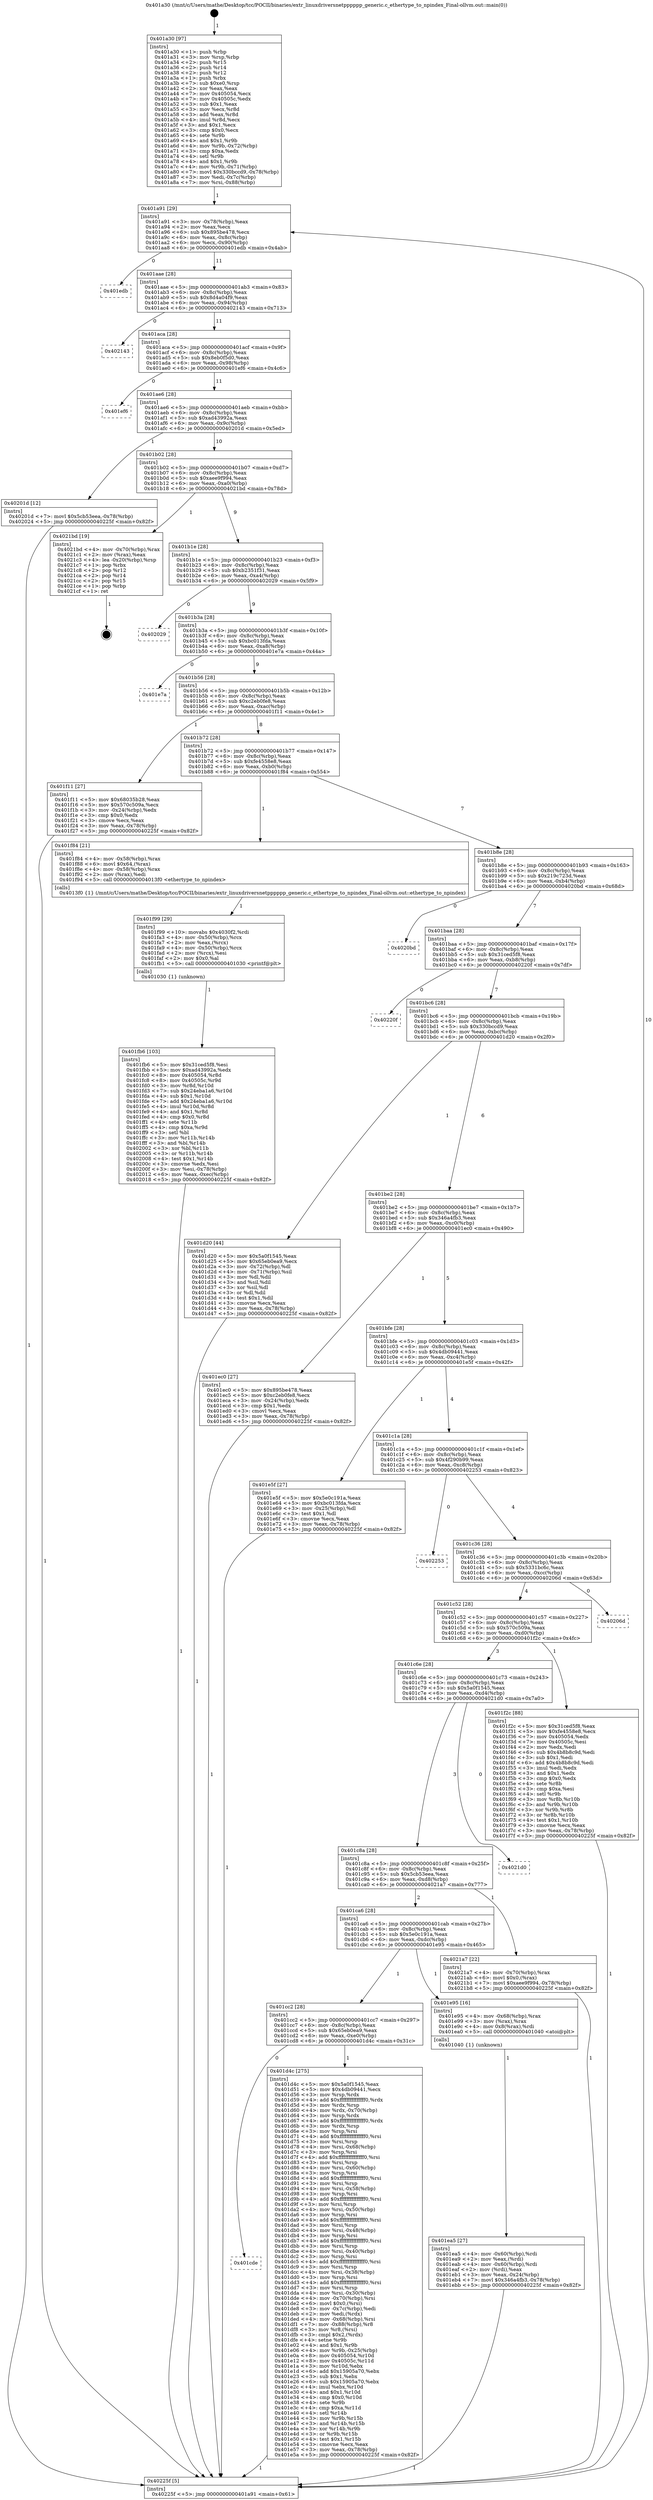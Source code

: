 digraph "0x401a30" {
  label = "0x401a30 (/mnt/c/Users/mathe/Desktop/tcc/POCII/binaries/extr_linuxdriversnetpppppp_generic.c_ethertype_to_npindex_Final-ollvm.out::main(0))"
  labelloc = "t"
  node[shape=record]

  Entry [label="",width=0.3,height=0.3,shape=circle,fillcolor=black,style=filled]
  "0x401a91" [label="{
     0x401a91 [29]\l
     | [instrs]\l
     &nbsp;&nbsp;0x401a91 \<+3\>: mov -0x78(%rbp),%eax\l
     &nbsp;&nbsp;0x401a94 \<+2\>: mov %eax,%ecx\l
     &nbsp;&nbsp;0x401a96 \<+6\>: sub $0x895be478,%ecx\l
     &nbsp;&nbsp;0x401a9c \<+6\>: mov %eax,-0x8c(%rbp)\l
     &nbsp;&nbsp;0x401aa2 \<+6\>: mov %ecx,-0x90(%rbp)\l
     &nbsp;&nbsp;0x401aa8 \<+6\>: je 0000000000401edb \<main+0x4ab\>\l
  }"]
  "0x401edb" [label="{
     0x401edb\l
  }", style=dashed]
  "0x401aae" [label="{
     0x401aae [28]\l
     | [instrs]\l
     &nbsp;&nbsp;0x401aae \<+5\>: jmp 0000000000401ab3 \<main+0x83\>\l
     &nbsp;&nbsp;0x401ab3 \<+6\>: mov -0x8c(%rbp),%eax\l
     &nbsp;&nbsp;0x401ab9 \<+5\>: sub $0x8d4a04f9,%eax\l
     &nbsp;&nbsp;0x401abe \<+6\>: mov %eax,-0x94(%rbp)\l
     &nbsp;&nbsp;0x401ac4 \<+6\>: je 0000000000402143 \<main+0x713\>\l
  }"]
  Exit [label="",width=0.3,height=0.3,shape=circle,fillcolor=black,style=filled,peripheries=2]
  "0x402143" [label="{
     0x402143\l
  }", style=dashed]
  "0x401aca" [label="{
     0x401aca [28]\l
     | [instrs]\l
     &nbsp;&nbsp;0x401aca \<+5\>: jmp 0000000000401acf \<main+0x9f\>\l
     &nbsp;&nbsp;0x401acf \<+6\>: mov -0x8c(%rbp),%eax\l
     &nbsp;&nbsp;0x401ad5 \<+5\>: sub $0x8eb0f5d0,%eax\l
     &nbsp;&nbsp;0x401ada \<+6\>: mov %eax,-0x98(%rbp)\l
     &nbsp;&nbsp;0x401ae0 \<+6\>: je 0000000000401ef6 \<main+0x4c6\>\l
  }"]
  "0x401fb6" [label="{
     0x401fb6 [103]\l
     | [instrs]\l
     &nbsp;&nbsp;0x401fb6 \<+5\>: mov $0x31ced5f8,%esi\l
     &nbsp;&nbsp;0x401fbb \<+5\>: mov $0xad43992a,%edx\l
     &nbsp;&nbsp;0x401fc0 \<+8\>: mov 0x405054,%r8d\l
     &nbsp;&nbsp;0x401fc8 \<+8\>: mov 0x40505c,%r9d\l
     &nbsp;&nbsp;0x401fd0 \<+3\>: mov %r8d,%r10d\l
     &nbsp;&nbsp;0x401fd3 \<+7\>: sub $0x24eba1a6,%r10d\l
     &nbsp;&nbsp;0x401fda \<+4\>: sub $0x1,%r10d\l
     &nbsp;&nbsp;0x401fde \<+7\>: add $0x24eba1a6,%r10d\l
     &nbsp;&nbsp;0x401fe5 \<+4\>: imul %r10d,%r8d\l
     &nbsp;&nbsp;0x401fe9 \<+4\>: and $0x1,%r8d\l
     &nbsp;&nbsp;0x401fed \<+4\>: cmp $0x0,%r8d\l
     &nbsp;&nbsp;0x401ff1 \<+4\>: sete %r11b\l
     &nbsp;&nbsp;0x401ff5 \<+4\>: cmp $0xa,%r9d\l
     &nbsp;&nbsp;0x401ff9 \<+3\>: setl %bl\l
     &nbsp;&nbsp;0x401ffc \<+3\>: mov %r11b,%r14b\l
     &nbsp;&nbsp;0x401fff \<+3\>: and %bl,%r14b\l
     &nbsp;&nbsp;0x402002 \<+3\>: xor %bl,%r11b\l
     &nbsp;&nbsp;0x402005 \<+3\>: or %r11b,%r14b\l
     &nbsp;&nbsp;0x402008 \<+4\>: test $0x1,%r14b\l
     &nbsp;&nbsp;0x40200c \<+3\>: cmovne %edx,%esi\l
     &nbsp;&nbsp;0x40200f \<+3\>: mov %esi,-0x78(%rbp)\l
     &nbsp;&nbsp;0x402012 \<+6\>: mov %eax,-0xec(%rbp)\l
     &nbsp;&nbsp;0x402018 \<+5\>: jmp 000000000040225f \<main+0x82f\>\l
  }"]
  "0x401ef6" [label="{
     0x401ef6\l
  }", style=dashed]
  "0x401ae6" [label="{
     0x401ae6 [28]\l
     | [instrs]\l
     &nbsp;&nbsp;0x401ae6 \<+5\>: jmp 0000000000401aeb \<main+0xbb\>\l
     &nbsp;&nbsp;0x401aeb \<+6\>: mov -0x8c(%rbp),%eax\l
     &nbsp;&nbsp;0x401af1 \<+5\>: sub $0xad43992a,%eax\l
     &nbsp;&nbsp;0x401af6 \<+6\>: mov %eax,-0x9c(%rbp)\l
     &nbsp;&nbsp;0x401afc \<+6\>: je 000000000040201d \<main+0x5ed\>\l
  }"]
  "0x401f99" [label="{
     0x401f99 [29]\l
     | [instrs]\l
     &nbsp;&nbsp;0x401f99 \<+10\>: movabs $0x4030f2,%rdi\l
     &nbsp;&nbsp;0x401fa3 \<+4\>: mov -0x50(%rbp),%rcx\l
     &nbsp;&nbsp;0x401fa7 \<+2\>: mov %eax,(%rcx)\l
     &nbsp;&nbsp;0x401fa9 \<+4\>: mov -0x50(%rbp),%rcx\l
     &nbsp;&nbsp;0x401fad \<+2\>: mov (%rcx),%esi\l
     &nbsp;&nbsp;0x401faf \<+2\>: mov $0x0,%al\l
     &nbsp;&nbsp;0x401fb1 \<+5\>: call 0000000000401030 \<printf@plt\>\l
     | [calls]\l
     &nbsp;&nbsp;0x401030 \{1\} (unknown)\l
  }"]
  "0x40201d" [label="{
     0x40201d [12]\l
     | [instrs]\l
     &nbsp;&nbsp;0x40201d \<+7\>: movl $0x5cb53eea,-0x78(%rbp)\l
     &nbsp;&nbsp;0x402024 \<+5\>: jmp 000000000040225f \<main+0x82f\>\l
  }"]
  "0x401b02" [label="{
     0x401b02 [28]\l
     | [instrs]\l
     &nbsp;&nbsp;0x401b02 \<+5\>: jmp 0000000000401b07 \<main+0xd7\>\l
     &nbsp;&nbsp;0x401b07 \<+6\>: mov -0x8c(%rbp),%eax\l
     &nbsp;&nbsp;0x401b0d \<+5\>: sub $0xaee9f994,%eax\l
     &nbsp;&nbsp;0x401b12 \<+6\>: mov %eax,-0xa0(%rbp)\l
     &nbsp;&nbsp;0x401b18 \<+6\>: je 00000000004021bd \<main+0x78d\>\l
  }"]
  "0x401ea5" [label="{
     0x401ea5 [27]\l
     | [instrs]\l
     &nbsp;&nbsp;0x401ea5 \<+4\>: mov -0x60(%rbp),%rdi\l
     &nbsp;&nbsp;0x401ea9 \<+2\>: mov %eax,(%rdi)\l
     &nbsp;&nbsp;0x401eab \<+4\>: mov -0x60(%rbp),%rdi\l
     &nbsp;&nbsp;0x401eaf \<+2\>: mov (%rdi),%eax\l
     &nbsp;&nbsp;0x401eb1 \<+3\>: mov %eax,-0x24(%rbp)\l
     &nbsp;&nbsp;0x401eb4 \<+7\>: movl $0x346a4fb3,-0x78(%rbp)\l
     &nbsp;&nbsp;0x401ebb \<+5\>: jmp 000000000040225f \<main+0x82f\>\l
  }"]
  "0x4021bd" [label="{
     0x4021bd [19]\l
     | [instrs]\l
     &nbsp;&nbsp;0x4021bd \<+4\>: mov -0x70(%rbp),%rax\l
     &nbsp;&nbsp;0x4021c1 \<+2\>: mov (%rax),%eax\l
     &nbsp;&nbsp;0x4021c3 \<+4\>: lea -0x20(%rbp),%rsp\l
     &nbsp;&nbsp;0x4021c7 \<+1\>: pop %rbx\l
     &nbsp;&nbsp;0x4021c8 \<+2\>: pop %r12\l
     &nbsp;&nbsp;0x4021ca \<+2\>: pop %r14\l
     &nbsp;&nbsp;0x4021cc \<+2\>: pop %r15\l
     &nbsp;&nbsp;0x4021ce \<+1\>: pop %rbp\l
     &nbsp;&nbsp;0x4021cf \<+1\>: ret\l
  }"]
  "0x401b1e" [label="{
     0x401b1e [28]\l
     | [instrs]\l
     &nbsp;&nbsp;0x401b1e \<+5\>: jmp 0000000000401b23 \<main+0xf3\>\l
     &nbsp;&nbsp;0x401b23 \<+6\>: mov -0x8c(%rbp),%eax\l
     &nbsp;&nbsp;0x401b29 \<+5\>: sub $0xb2351f31,%eax\l
     &nbsp;&nbsp;0x401b2e \<+6\>: mov %eax,-0xa4(%rbp)\l
     &nbsp;&nbsp;0x401b34 \<+6\>: je 0000000000402029 \<main+0x5f9\>\l
  }"]
  "0x401cde" [label="{
     0x401cde\l
  }", style=dashed]
  "0x402029" [label="{
     0x402029\l
  }", style=dashed]
  "0x401b3a" [label="{
     0x401b3a [28]\l
     | [instrs]\l
     &nbsp;&nbsp;0x401b3a \<+5\>: jmp 0000000000401b3f \<main+0x10f\>\l
     &nbsp;&nbsp;0x401b3f \<+6\>: mov -0x8c(%rbp),%eax\l
     &nbsp;&nbsp;0x401b45 \<+5\>: sub $0xbc013fda,%eax\l
     &nbsp;&nbsp;0x401b4a \<+6\>: mov %eax,-0xa8(%rbp)\l
     &nbsp;&nbsp;0x401b50 \<+6\>: je 0000000000401e7a \<main+0x44a\>\l
  }"]
  "0x401d4c" [label="{
     0x401d4c [275]\l
     | [instrs]\l
     &nbsp;&nbsp;0x401d4c \<+5\>: mov $0x5a0f1545,%eax\l
     &nbsp;&nbsp;0x401d51 \<+5\>: mov $0x4db09441,%ecx\l
     &nbsp;&nbsp;0x401d56 \<+3\>: mov %rsp,%rdx\l
     &nbsp;&nbsp;0x401d59 \<+4\>: add $0xfffffffffffffff0,%rdx\l
     &nbsp;&nbsp;0x401d5d \<+3\>: mov %rdx,%rsp\l
     &nbsp;&nbsp;0x401d60 \<+4\>: mov %rdx,-0x70(%rbp)\l
     &nbsp;&nbsp;0x401d64 \<+3\>: mov %rsp,%rdx\l
     &nbsp;&nbsp;0x401d67 \<+4\>: add $0xfffffffffffffff0,%rdx\l
     &nbsp;&nbsp;0x401d6b \<+3\>: mov %rdx,%rsp\l
     &nbsp;&nbsp;0x401d6e \<+3\>: mov %rsp,%rsi\l
     &nbsp;&nbsp;0x401d71 \<+4\>: add $0xfffffffffffffff0,%rsi\l
     &nbsp;&nbsp;0x401d75 \<+3\>: mov %rsi,%rsp\l
     &nbsp;&nbsp;0x401d78 \<+4\>: mov %rsi,-0x68(%rbp)\l
     &nbsp;&nbsp;0x401d7c \<+3\>: mov %rsp,%rsi\l
     &nbsp;&nbsp;0x401d7f \<+4\>: add $0xfffffffffffffff0,%rsi\l
     &nbsp;&nbsp;0x401d83 \<+3\>: mov %rsi,%rsp\l
     &nbsp;&nbsp;0x401d86 \<+4\>: mov %rsi,-0x60(%rbp)\l
     &nbsp;&nbsp;0x401d8a \<+3\>: mov %rsp,%rsi\l
     &nbsp;&nbsp;0x401d8d \<+4\>: add $0xfffffffffffffff0,%rsi\l
     &nbsp;&nbsp;0x401d91 \<+3\>: mov %rsi,%rsp\l
     &nbsp;&nbsp;0x401d94 \<+4\>: mov %rsi,-0x58(%rbp)\l
     &nbsp;&nbsp;0x401d98 \<+3\>: mov %rsp,%rsi\l
     &nbsp;&nbsp;0x401d9b \<+4\>: add $0xfffffffffffffff0,%rsi\l
     &nbsp;&nbsp;0x401d9f \<+3\>: mov %rsi,%rsp\l
     &nbsp;&nbsp;0x401da2 \<+4\>: mov %rsi,-0x50(%rbp)\l
     &nbsp;&nbsp;0x401da6 \<+3\>: mov %rsp,%rsi\l
     &nbsp;&nbsp;0x401da9 \<+4\>: add $0xfffffffffffffff0,%rsi\l
     &nbsp;&nbsp;0x401dad \<+3\>: mov %rsi,%rsp\l
     &nbsp;&nbsp;0x401db0 \<+4\>: mov %rsi,-0x48(%rbp)\l
     &nbsp;&nbsp;0x401db4 \<+3\>: mov %rsp,%rsi\l
     &nbsp;&nbsp;0x401db7 \<+4\>: add $0xfffffffffffffff0,%rsi\l
     &nbsp;&nbsp;0x401dbb \<+3\>: mov %rsi,%rsp\l
     &nbsp;&nbsp;0x401dbe \<+4\>: mov %rsi,-0x40(%rbp)\l
     &nbsp;&nbsp;0x401dc2 \<+3\>: mov %rsp,%rsi\l
     &nbsp;&nbsp;0x401dc5 \<+4\>: add $0xfffffffffffffff0,%rsi\l
     &nbsp;&nbsp;0x401dc9 \<+3\>: mov %rsi,%rsp\l
     &nbsp;&nbsp;0x401dcc \<+4\>: mov %rsi,-0x38(%rbp)\l
     &nbsp;&nbsp;0x401dd0 \<+3\>: mov %rsp,%rsi\l
     &nbsp;&nbsp;0x401dd3 \<+4\>: add $0xfffffffffffffff0,%rsi\l
     &nbsp;&nbsp;0x401dd7 \<+3\>: mov %rsi,%rsp\l
     &nbsp;&nbsp;0x401dda \<+4\>: mov %rsi,-0x30(%rbp)\l
     &nbsp;&nbsp;0x401dde \<+4\>: mov -0x70(%rbp),%rsi\l
     &nbsp;&nbsp;0x401de2 \<+6\>: movl $0x0,(%rsi)\l
     &nbsp;&nbsp;0x401de8 \<+3\>: mov -0x7c(%rbp),%edi\l
     &nbsp;&nbsp;0x401deb \<+2\>: mov %edi,(%rdx)\l
     &nbsp;&nbsp;0x401ded \<+4\>: mov -0x68(%rbp),%rsi\l
     &nbsp;&nbsp;0x401df1 \<+7\>: mov -0x88(%rbp),%r8\l
     &nbsp;&nbsp;0x401df8 \<+3\>: mov %r8,(%rsi)\l
     &nbsp;&nbsp;0x401dfb \<+3\>: cmpl $0x2,(%rdx)\l
     &nbsp;&nbsp;0x401dfe \<+4\>: setne %r9b\l
     &nbsp;&nbsp;0x401e02 \<+4\>: and $0x1,%r9b\l
     &nbsp;&nbsp;0x401e06 \<+4\>: mov %r9b,-0x25(%rbp)\l
     &nbsp;&nbsp;0x401e0a \<+8\>: mov 0x405054,%r10d\l
     &nbsp;&nbsp;0x401e12 \<+8\>: mov 0x40505c,%r11d\l
     &nbsp;&nbsp;0x401e1a \<+3\>: mov %r10d,%ebx\l
     &nbsp;&nbsp;0x401e1d \<+6\>: add $0x15905a70,%ebx\l
     &nbsp;&nbsp;0x401e23 \<+3\>: sub $0x1,%ebx\l
     &nbsp;&nbsp;0x401e26 \<+6\>: sub $0x15905a70,%ebx\l
     &nbsp;&nbsp;0x401e2c \<+4\>: imul %ebx,%r10d\l
     &nbsp;&nbsp;0x401e30 \<+4\>: and $0x1,%r10d\l
     &nbsp;&nbsp;0x401e34 \<+4\>: cmp $0x0,%r10d\l
     &nbsp;&nbsp;0x401e38 \<+4\>: sete %r9b\l
     &nbsp;&nbsp;0x401e3c \<+4\>: cmp $0xa,%r11d\l
     &nbsp;&nbsp;0x401e40 \<+4\>: setl %r14b\l
     &nbsp;&nbsp;0x401e44 \<+3\>: mov %r9b,%r15b\l
     &nbsp;&nbsp;0x401e47 \<+3\>: and %r14b,%r15b\l
     &nbsp;&nbsp;0x401e4a \<+3\>: xor %r14b,%r9b\l
     &nbsp;&nbsp;0x401e4d \<+3\>: or %r9b,%r15b\l
     &nbsp;&nbsp;0x401e50 \<+4\>: test $0x1,%r15b\l
     &nbsp;&nbsp;0x401e54 \<+3\>: cmovne %ecx,%eax\l
     &nbsp;&nbsp;0x401e57 \<+3\>: mov %eax,-0x78(%rbp)\l
     &nbsp;&nbsp;0x401e5a \<+5\>: jmp 000000000040225f \<main+0x82f\>\l
  }"]
  "0x401e7a" [label="{
     0x401e7a\l
  }", style=dashed]
  "0x401b56" [label="{
     0x401b56 [28]\l
     | [instrs]\l
     &nbsp;&nbsp;0x401b56 \<+5\>: jmp 0000000000401b5b \<main+0x12b\>\l
     &nbsp;&nbsp;0x401b5b \<+6\>: mov -0x8c(%rbp),%eax\l
     &nbsp;&nbsp;0x401b61 \<+5\>: sub $0xc2eb0fe8,%eax\l
     &nbsp;&nbsp;0x401b66 \<+6\>: mov %eax,-0xac(%rbp)\l
     &nbsp;&nbsp;0x401b6c \<+6\>: je 0000000000401f11 \<main+0x4e1\>\l
  }"]
  "0x401cc2" [label="{
     0x401cc2 [28]\l
     | [instrs]\l
     &nbsp;&nbsp;0x401cc2 \<+5\>: jmp 0000000000401cc7 \<main+0x297\>\l
     &nbsp;&nbsp;0x401cc7 \<+6\>: mov -0x8c(%rbp),%eax\l
     &nbsp;&nbsp;0x401ccd \<+5\>: sub $0x65eb0ea9,%eax\l
     &nbsp;&nbsp;0x401cd2 \<+6\>: mov %eax,-0xe0(%rbp)\l
     &nbsp;&nbsp;0x401cd8 \<+6\>: je 0000000000401d4c \<main+0x31c\>\l
  }"]
  "0x401f11" [label="{
     0x401f11 [27]\l
     | [instrs]\l
     &nbsp;&nbsp;0x401f11 \<+5\>: mov $0x68035b28,%eax\l
     &nbsp;&nbsp;0x401f16 \<+5\>: mov $0x570c509a,%ecx\l
     &nbsp;&nbsp;0x401f1b \<+3\>: mov -0x24(%rbp),%edx\l
     &nbsp;&nbsp;0x401f1e \<+3\>: cmp $0x0,%edx\l
     &nbsp;&nbsp;0x401f21 \<+3\>: cmove %ecx,%eax\l
     &nbsp;&nbsp;0x401f24 \<+3\>: mov %eax,-0x78(%rbp)\l
     &nbsp;&nbsp;0x401f27 \<+5\>: jmp 000000000040225f \<main+0x82f\>\l
  }"]
  "0x401b72" [label="{
     0x401b72 [28]\l
     | [instrs]\l
     &nbsp;&nbsp;0x401b72 \<+5\>: jmp 0000000000401b77 \<main+0x147\>\l
     &nbsp;&nbsp;0x401b77 \<+6\>: mov -0x8c(%rbp),%eax\l
     &nbsp;&nbsp;0x401b7d \<+5\>: sub $0xfe4558e8,%eax\l
     &nbsp;&nbsp;0x401b82 \<+6\>: mov %eax,-0xb0(%rbp)\l
     &nbsp;&nbsp;0x401b88 \<+6\>: je 0000000000401f84 \<main+0x554\>\l
  }"]
  "0x401e95" [label="{
     0x401e95 [16]\l
     | [instrs]\l
     &nbsp;&nbsp;0x401e95 \<+4\>: mov -0x68(%rbp),%rax\l
     &nbsp;&nbsp;0x401e99 \<+3\>: mov (%rax),%rax\l
     &nbsp;&nbsp;0x401e9c \<+4\>: mov 0x8(%rax),%rdi\l
     &nbsp;&nbsp;0x401ea0 \<+5\>: call 0000000000401040 \<atoi@plt\>\l
     | [calls]\l
     &nbsp;&nbsp;0x401040 \{1\} (unknown)\l
  }"]
  "0x401f84" [label="{
     0x401f84 [21]\l
     | [instrs]\l
     &nbsp;&nbsp;0x401f84 \<+4\>: mov -0x58(%rbp),%rax\l
     &nbsp;&nbsp;0x401f88 \<+6\>: movl $0x64,(%rax)\l
     &nbsp;&nbsp;0x401f8e \<+4\>: mov -0x58(%rbp),%rax\l
     &nbsp;&nbsp;0x401f92 \<+2\>: mov (%rax),%edi\l
     &nbsp;&nbsp;0x401f94 \<+5\>: call 00000000004013f0 \<ethertype_to_npindex\>\l
     | [calls]\l
     &nbsp;&nbsp;0x4013f0 \{1\} (/mnt/c/Users/mathe/Desktop/tcc/POCII/binaries/extr_linuxdriversnetpppppp_generic.c_ethertype_to_npindex_Final-ollvm.out::ethertype_to_npindex)\l
  }"]
  "0x401b8e" [label="{
     0x401b8e [28]\l
     | [instrs]\l
     &nbsp;&nbsp;0x401b8e \<+5\>: jmp 0000000000401b93 \<main+0x163\>\l
     &nbsp;&nbsp;0x401b93 \<+6\>: mov -0x8c(%rbp),%eax\l
     &nbsp;&nbsp;0x401b99 \<+5\>: sub $0x219c723d,%eax\l
     &nbsp;&nbsp;0x401b9e \<+6\>: mov %eax,-0xb4(%rbp)\l
     &nbsp;&nbsp;0x401ba4 \<+6\>: je 00000000004020bd \<main+0x68d\>\l
  }"]
  "0x401ca6" [label="{
     0x401ca6 [28]\l
     | [instrs]\l
     &nbsp;&nbsp;0x401ca6 \<+5\>: jmp 0000000000401cab \<main+0x27b\>\l
     &nbsp;&nbsp;0x401cab \<+6\>: mov -0x8c(%rbp),%eax\l
     &nbsp;&nbsp;0x401cb1 \<+5\>: sub $0x5e0c191a,%eax\l
     &nbsp;&nbsp;0x401cb6 \<+6\>: mov %eax,-0xdc(%rbp)\l
     &nbsp;&nbsp;0x401cbc \<+6\>: je 0000000000401e95 \<main+0x465\>\l
  }"]
  "0x4020bd" [label="{
     0x4020bd\l
  }", style=dashed]
  "0x401baa" [label="{
     0x401baa [28]\l
     | [instrs]\l
     &nbsp;&nbsp;0x401baa \<+5\>: jmp 0000000000401baf \<main+0x17f\>\l
     &nbsp;&nbsp;0x401baf \<+6\>: mov -0x8c(%rbp),%eax\l
     &nbsp;&nbsp;0x401bb5 \<+5\>: sub $0x31ced5f8,%eax\l
     &nbsp;&nbsp;0x401bba \<+6\>: mov %eax,-0xb8(%rbp)\l
     &nbsp;&nbsp;0x401bc0 \<+6\>: je 000000000040220f \<main+0x7df\>\l
  }"]
  "0x4021a7" [label="{
     0x4021a7 [22]\l
     | [instrs]\l
     &nbsp;&nbsp;0x4021a7 \<+4\>: mov -0x70(%rbp),%rax\l
     &nbsp;&nbsp;0x4021ab \<+6\>: movl $0x0,(%rax)\l
     &nbsp;&nbsp;0x4021b1 \<+7\>: movl $0xaee9f994,-0x78(%rbp)\l
     &nbsp;&nbsp;0x4021b8 \<+5\>: jmp 000000000040225f \<main+0x82f\>\l
  }"]
  "0x40220f" [label="{
     0x40220f\l
  }", style=dashed]
  "0x401bc6" [label="{
     0x401bc6 [28]\l
     | [instrs]\l
     &nbsp;&nbsp;0x401bc6 \<+5\>: jmp 0000000000401bcb \<main+0x19b\>\l
     &nbsp;&nbsp;0x401bcb \<+6\>: mov -0x8c(%rbp),%eax\l
     &nbsp;&nbsp;0x401bd1 \<+5\>: sub $0x330bccd9,%eax\l
     &nbsp;&nbsp;0x401bd6 \<+6\>: mov %eax,-0xbc(%rbp)\l
     &nbsp;&nbsp;0x401bdc \<+6\>: je 0000000000401d20 \<main+0x2f0\>\l
  }"]
  "0x401c8a" [label="{
     0x401c8a [28]\l
     | [instrs]\l
     &nbsp;&nbsp;0x401c8a \<+5\>: jmp 0000000000401c8f \<main+0x25f\>\l
     &nbsp;&nbsp;0x401c8f \<+6\>: mov -0x8c(%rbp),%eax\l
     &nbsp;&nbsp;0x401c95 \<+5\>: sub $0x5cb53eea,%eax\l
     &nbsp;&nbsp;0x401c9a \<+6\>: mov %eax,-0xd8(%rbp)\l
     &nbsp;&nbsp;0x401ca0 \<+6\>: je 00000000004021a7 \<main+0x777\>\l
  }"]
  "0x401d20" [label="{
     0x401d20 [44]\l
     | [instrs]\l
     &nbsp;&nbsp;0x401d20 \<+5\>: mov $0x5a0f1545,%eax\l
     &nbsp;&nbsp;0x401d25 \<+5\>: mov $0x65eb0ea9,%ecx\l
     &nbsp;&nbsp;0x401d2a \<+3\>: mov -0x72(%rbp),%dl\l
     &nbsp;&nbsp;0x401d2d \<+4\>: mov -0x71(%rbp),%sil\l
     &nbsp;&nbsp;0x401d31 \<+3\>: mov %dl,%dil\l
     &nbsp;&nbsp;0x401d34 \<+3\>: and %sil,%dil\l
     &nbsp;&nbsp;0x401d37 \<+3\>: xor %sil,%dl\l
     &nbsp;&nbsp;0x401d3a \<+3\>: or %dl,%dil\l
     &nbsp;&nbsp;0x401d3d \<+4\>: test $0x1,%dil\l
     &nbsp;&nbsp;0x401d41 \<+3\>: cmovne %ecx,%eax\l
     &nbsp;&nbsp;0x401d44 \<+3\>: mov %eax,-0x78(%rbp)\l
     &nbsp;&nbsp;0x401d47 \<+5\>: jmp 000000000040225f \<main+0x82f\>\l
  }"]
  "0x401be2" [label="{
     0x401be2 [28]\l
     | [instrs]\l
     &nbsp;&nbsp;0x401be2 \<+5\>: jmp 0000000000401be7 \<main+0x1b7\>\l
     &nbsp;&nbsp;0x401be7 \<+6\>: mov -0x8c(%rbp),%eax\l
     &nbsp;&nbsp;0x401bed \<+5\>: sub $0x346a4fb3,%eax\l
     &nbsp;&nbsp;0x401bf2 \<+6\>: mov %eax,-0xc0(%rbp)\l
     &nbsp;&nbsp;0x401bf8 \<+6\>: je 0000000000401ec0 \<main+0x490\>\l
  }"]
  "0x40225f" [label="{
     0x40225f [5]\l
     | [instrs]\l
     &nbsp;&nbsp;0x40225f \<+5\>: jmp 0000000000401a91 \<main+0x61\>\l
  }"]
  "0x401a30" [label="{
     0x401a30 [97]\l
     | [instrs]\l
     &nbsp;&nbsp;0x401a30 \<+1\>: push %rbp\l
     &nbsp;&nbsp;0x401a31 \<+3\>: mov %rsp,%rbp\l
     &nbsp;&nbsp;0x401a34 \<+2\>: push %r15\l
     &nbsp;&nbsp;0x401a36 \<+2\>: push %r14\l
     &nbsp;&nbsp;0x401a38 \<+2\>: push %r12\l
     &nbsp;&nbsp;0x401a3a \<+1\>: push %rbx\l
     &nbsp;&nbsp;0x401a3b \<+7\>: sub $0xe0,%rsp\l
     &nbsp;&nbsp;0x401a42 \<+2\>: xor %eax,%eax\l
     &nbsp;&nbsp;0x401a44 \<+7\>: mov 0x405054,%ecx\l
     &nbsp;&nbsp;0x401a4b \<+7\>: mov 0x40505c,%edx\l
     &nbsp;&nbsp;0x401a52 \<+3\>: sub $0x1,%eax\l
     &nbsp;&nbsp;0x401a55 \<+3\>: mov %ecx,%r8d\l
     &nbsp;&nbsp;0x401a58 \<+3\>: add %eax,%r8d\l
     &nbsp;&nbsp;0x401a5b \<+4\>: imul %r8d,%ecx\l
     &nbsp;&nbsp;0x401a5f \<+3\>: and $0x1,%ecx\l
     &nbsp;&nbsp;0x401a62 \<+3\>: cmp $0x0,%ecx\l
     &nbsp;&nbsp;0x401a65 \<+4\>: sete %r9b\l
     &nbsp;&nbsp;0x401a69 \<+4\>: and $0x1,%r9b\l
     &nbsp;&nbsp;0x401a6d \<+4\>: mov %r9b,-0x72(%rbp)\l
     &nbsp;&nbsp;0x401a71 \<+3\>: cmp $0xa,%edx\l
     &nbsp;&nbsp;0x401a74 \<+4\>: setl %r9b\l
     &nbsp;&nbsp;0x401a78 \<+4\>: and $0x1,%r9b\l
     &nbsp;&nbsp;0x401a7c \<+4\>: mov %r9b,-0x71(%rbp)\l
     &nbsp;&nbsp;0x401a80 \<+7\>: movl $0x330bccd9,-0x78(%rbp)\l
     &nbsp;&nbsp;0x401a87 \<+3\>: mov %edi,-0x7c(%rbp)\l
     &nbsp;&nbsp;0x401a8a \<+7\>: mov %rsi,-0x88(%rbp)\l
  }"]
  "0x4021d0" [label="{
     0x4021d0\l
  }", style=dashed]
  "0x401ec0" [label="{
     0x401ec0 [27]\l
     | [instrs]\l
     &nbsp;&nbsp;0x401ec0 \<+5\>: mov $0x895be478,%eax\l
     &nbsp;&nbsp;0x401ec5 \<+5\>: mov $0xc2eb0fe8,%ecx\l
     &nbsp;&nbsp;0x401eca \<+3\>: mov -0x24(%rbp),%edx\l
     &nbsp;&nbsp;0x401ecd \<+3\>: cmp $0x1,%edx\l
     &nbsp;&nbsp;0x401ed0 \<+3\>: cmovl %ecx,%eax\l
     &nbsp;&nbsp;0x401ed3 \<+3\>: mov %eax,-0x78(%rbp)\l
     &nbsp;&nbsp;0x401ed6 \<+5\>: jmp 000000000040225f \<main+0x82f\>\l
  }"]
  "0x401bfe" [label="{
     0x401bfe [28]\l
     | [instrs]\l
     &nbsp;&nbsp;0x401bfe \<+5\>: jmp 0000000000401c03 \<main+0x1d3\>\l
     &nbsp;&nbsp;0x401c03 \<+6\>: mov -0x8c(%rbp),%eax\l
     &nbsp;&nbsp;0x401c09 \<+5\>: sub $0x4db09441,%eax\l
     &nbsp;&nbsp;0x401c0e \<+6\>: mov %eax,-0xc4(%rbp)\l
     &nbsp;&nbsp;0x401c14 \<+6\>: je 0000000000401e5f \<main+0x42f\>\l
  }"]
  "0x401c6e" [label="{
     0x401c6e [28]\l
     | [instrs]\l
     &nbsp;&nbsp;0x401c6e \<+5\>: jmp 0000000000401c73 \<main+0x243\>\l
     &nbsp;&nbsp;0x401c73 \<+6\>: mov -0x8c(%rbp),%eax\l
     &nbsp;&nbsp;0x401c79 \<+5\>: sub $0x5a0f1545,%eax\l
     &nbsp;&nbsp;0x401c7e \<+6\>: mov %eax,-0xd4(%rbp)\l
     &nbsp;&nbsp;0x401c84 \<+6\>: je 00000000004021d0 \<main+0x7a0\>\l
  }"]
  "0x401e5f" [label="{
     0x401e5f [27]\l
     | [instrs]\l
     &nbsp;&nbsp;0x401e5f \<+5\>: mov $0x5e0c191a,%eax\l
     &nbsp;&nbsp;0x401e64 \<+5\>: mov $0xbc013fda,%ecx\l
     &nbsp;&nbsp;0x401e69 \<+3\>: mov -0x25(%rbp),%dl\l
     &nbsp;&nbsp;0x401e6c \<+3\>: test $0x1,%dl\l
     &nbsp;&nbsp;0x401e6f \<+3\>: cmovne %ecx,%eax\l
     &nbsp;&nbsp;0x401e72 \<+3\>: mov %eax,-0x78(%rbp)\l
     &nbsp;&nbsp;0x401e75 \<+5\>: jmp 000000000040225f \<main+0x82f\>\l
  }"]
  "0x401c1a" [label="{
     0x401c1a [28]\l
     | [instrs]\l
     &nbsp;&nbsp;0x401c1a \<+5\>: jmp 0000000000401c1f \<main+0x1ef\>\l
     &nbsp;&nbsp;0x401c1f \<+6\>: mov -0x8c(%rbp),%eax\l
     &nbsp;&nbsp;0x401c25 \<+5\>: sub $0x4f290b99,%eax\l
     &nbsp;&nbsp;0x401c2a \<+6\>: mov %eax,-0xc8(%rbp)\l
     &nbsp;&nbsp;0x401c30 \<+6\>: je 0000000000402253 \<main+0x823\>\l
  }"]
  "0x401f2c" [label="{
     0x401f2c [88]\l
     | [instrs]\l
     &nbsp;&nbsp;0x401f2c \<+5\>: mov $0x31ced5f8,%eax\l
     &nbsp;&nbsp;0x401f31 \<+5\>: mov $0xfe4558e8,%ecx\l
     &nbsp;&nbsp;0x401f36 \<+7\>: mov 0x405054,%edx\l
     &nbsp;&nbsp;0x401f3d \<+7\>: mov 0x40505c,%esi\l
     &nbsp;&nbsp;0x401f44 \<+2\>: mov %edx,%edi\l
     &nbsp;&nbsp;0x401f46 \<+6\>: sub $0x4b8b8c9d,%edi\l
     &nbsp;&nbsp;0x401f4c \<+3\>: sub $0x1,%edi\l
     &nbsp;&nbsp;0x401f4f \<+6\>: add $0x4b8b8c9d,%edi\l
     &nbsp;&nbsp;0x401f55 \<+3\>: imul %edi,%edx\l
     &nbsp;&nbsp;0x401f58 \<+3\>: and $0x1,%edx\l
     &nbsp;&nbsp;0x401f5b \<+3\>: cmp $0x0,%edx\l
     &nbsp;&nbsp;0x401f5e \<+4\>: sete %r8b\l
     &nbsp;&nbsp;0x401f62 \<+3\>: cmp $0xa,%esi\l
     &nbsp;&nbsp;0x401f65 \<+4\>: setl %r9b\l
     &nbsp;&nbsp;0x401f69 \<+3\>: mov %r8b,%r10b\l
     &nbsp;&nbsp;0x401f6c \<+3\>: and %r9b,%r10b\l
     &nbsp;&nbsp;0x401f6f \<+3\>: xor %r9b,%r8b\l
     &nbsp;&nbsp;0x401f72 \<+3\>: or %r8b,%r10b\l
     &nbsp;&nbsp;0x401f75 \<+4\>: test $0x1,%r10b\l
     &nbsp;&nbsp;0x401f79 \<+3\>: cmovne %ecx,%eax\l
     &nbsp;&nbsp;0x401f7c \<+3\>: mov %eax,-0x78(%rbp)\l
     &nbsp;&nbsp;0x401f7f \<+5\>: jmp 000000000040225f \<main+0x82f\>\l
  }"]
  "0x402253" [label="{
     0x402253\l
  }", style=dashed]
  "0x401c36" [label="{
     0x401c36 [28]\l
     | [instrs]\l
     &nbsp;&nbsp;0x401c36 \<+5\>: jmp 0000000000401c3b \<main+0x20b\>\l
     &nbsp;&nbsp;0x401c3b \<+6\>: mov -0x8c(%rbp),%eax\l
     &nbsp;&nbsp;0x401c41 \<+5\>: sub $0x5331bc6c,%eax\l
     &nbsp;&nbsp;0x401c46 \<+6\>: mov %eax,-0xcc(%rbp)\l
     &nbsp;&nbsp;0x401c4c \<+6\>: je 000000000040206d \<main+0x63d\>\l
  }"]
  "0x401c52" [label="{
     0x401c52 [28]\l
     | [instrs]\l
     &nbsp;&nbsp;0x401c52 \<+5\>: jmp 0000000000401c57 \<main+0x227\>\l
     &nbsp;&nbsp;0x401c57 \<+6\>: mov -0x8c(%rbp),%eax\l
     &nbsp;&nbsp;0x401c5d \<+5\>: sub $0x570c509a,%eax\l
     &nbsp;&nbsp;0x401c62 \<+6\>: mov %eax,-0xd0(%rbp)\l
     &nbsp;&nbsp;0x401c68 \<+6\>: je 0000000000401f2c \<main+0x4fc\>\l
  }"]
  "0x40206d" [label="{
     0x40206d\l
  }", style=dashed]
  Entry -> "0x401a30" [label=" 1"]
  "0x401a91" -> "0x401edb" [label=" 0"]
  "0x401a91" -> "0x401aae" [label=" 11"]
  "0x4021bd" -> Exit [label=" 1"]
  "0x401aae" -> "0x402143" [label=" 0"]
  "0x401aae" -> "0x401aca" [label=" 11"]
  "0x4021a7" -> "0x40225f" [label=" 1"]
  "0x401aca" -> "0x401ef6" [label=" 0"]
  "0x401aca" -> "0x401ae6" [label=" 11"]
  "0x40201d" -> "0x40225f" [label=" 1"]
  "0x401ae6" -> "0x40201d" [label=" 1"]
  "0x401ae6" -> "0x401b02" [label=" 10"]
  "0x401fb6" -> "0x40225f" [label=" 1"]
  "0x401b02" -> "0x4021bd" [label=" 1"]
  "0x401b02" -> "0x401b1e" [label=" 9"]
  "0x401f99" -> "0x401fb6" [label=" 1"]
  "0x401b1e" -> "0x402029" [label=" 0"]
  "0x401b1e" -> "0x401b3a" [label=" 9"]
  "0x401f2c" -> "0x40225f" [label=" 1"]
  "0x401b3a" -> "0x401e7a" [label=" 0"]
  "0x401b3a" -> "0x401b56" [label=" 9"]
  "0x401f11" -> "0x40225f" [label=" 1"]
  "0x401b56" -> "0x401f11" [label=" 1"]
  "0x401b56" -> "0x401b72" [label=" 8"]
  "0x401ea5" -> "0x40225f" [label=" 1"]
  "0x401b72" -> "0x401f84" [label=" 1"]
  "0x401b72" -> "0x401b8e" [label=" 7"]
  "0x401e95" -> "0x401ea5" [label=" 1"]
  "0x401b8e" -> "0x4020bd" [label=" 0"]
  "0x401b8e" -> "0x401baa" [label=" 7"]
  "0x401d4c" -> "0x40225f" [label=" 1"]
  "0x401baa" -> "0x40220f" [label=" 0"]
  "0x401baa" -> "0x401bc6" [label=" 7"]
  "0x401f84" -> "0x401f99" [label=" 1"]
  "0x401bc6" -> "0x401d20" [label=" 1"]
  "0x401bc6" -> "0x401be2" [label=" 6"]
  "0x401d20" -> "0x40225f" [label=" 1"]
  "0x401a30" -> "0x401a91" [label=" 1"]
  "0x40225f" -> "0x401a91" [label=" 10"]
  "0x401cc2" -> "0x401d4c" [label=" 1"]
  "0x401be2" -> "0x401ec0" [label=" 1"]
  "0x401be2" -> "0x401bfe" [label=" 5"]
  "0x401ec0" -> "0x40225f" [label=" 1"]
  "0x401bfe" -> "0x401e5f" [label=" 1"]
  "0x401bfe" -> "0x401c1a" [label=" 4"]
  "0x401ca6" -> "0x401e95" [label=" 1"]
  "0x401c1a" -> "0x402253" [label=" 0"]
  "0x401c1a" -> "0x401c36" [label=" 4"]
  "0x401e5f" -> "0x40225f" [label=" 1"]
  "0x401c36" -> "0x40206d" [label=" 0"]
  "0x401c36" -> "0x401c52" [label=" 4"]
  "0x401c8a" -> "0x401ca6" [label=" 2"]
  "0x401c52" -> "0x401f2c" [label=" 1"]
  "0x401c52" -> "0x401c6e" [label=" 3"]
  "0x401ca6" -> "0x401cc2" [label=" 1"]
  "0x401c6e" -> "0x4021d0" [label=" 0"]
  "0x401c6e" -> "0x401c8a" [label=" 3"]
  "0x401cc2" -> "0x401cde" [label=" 0"]
  "0x401c8a" -> "0x4021a7" [label=" 1"]
}
